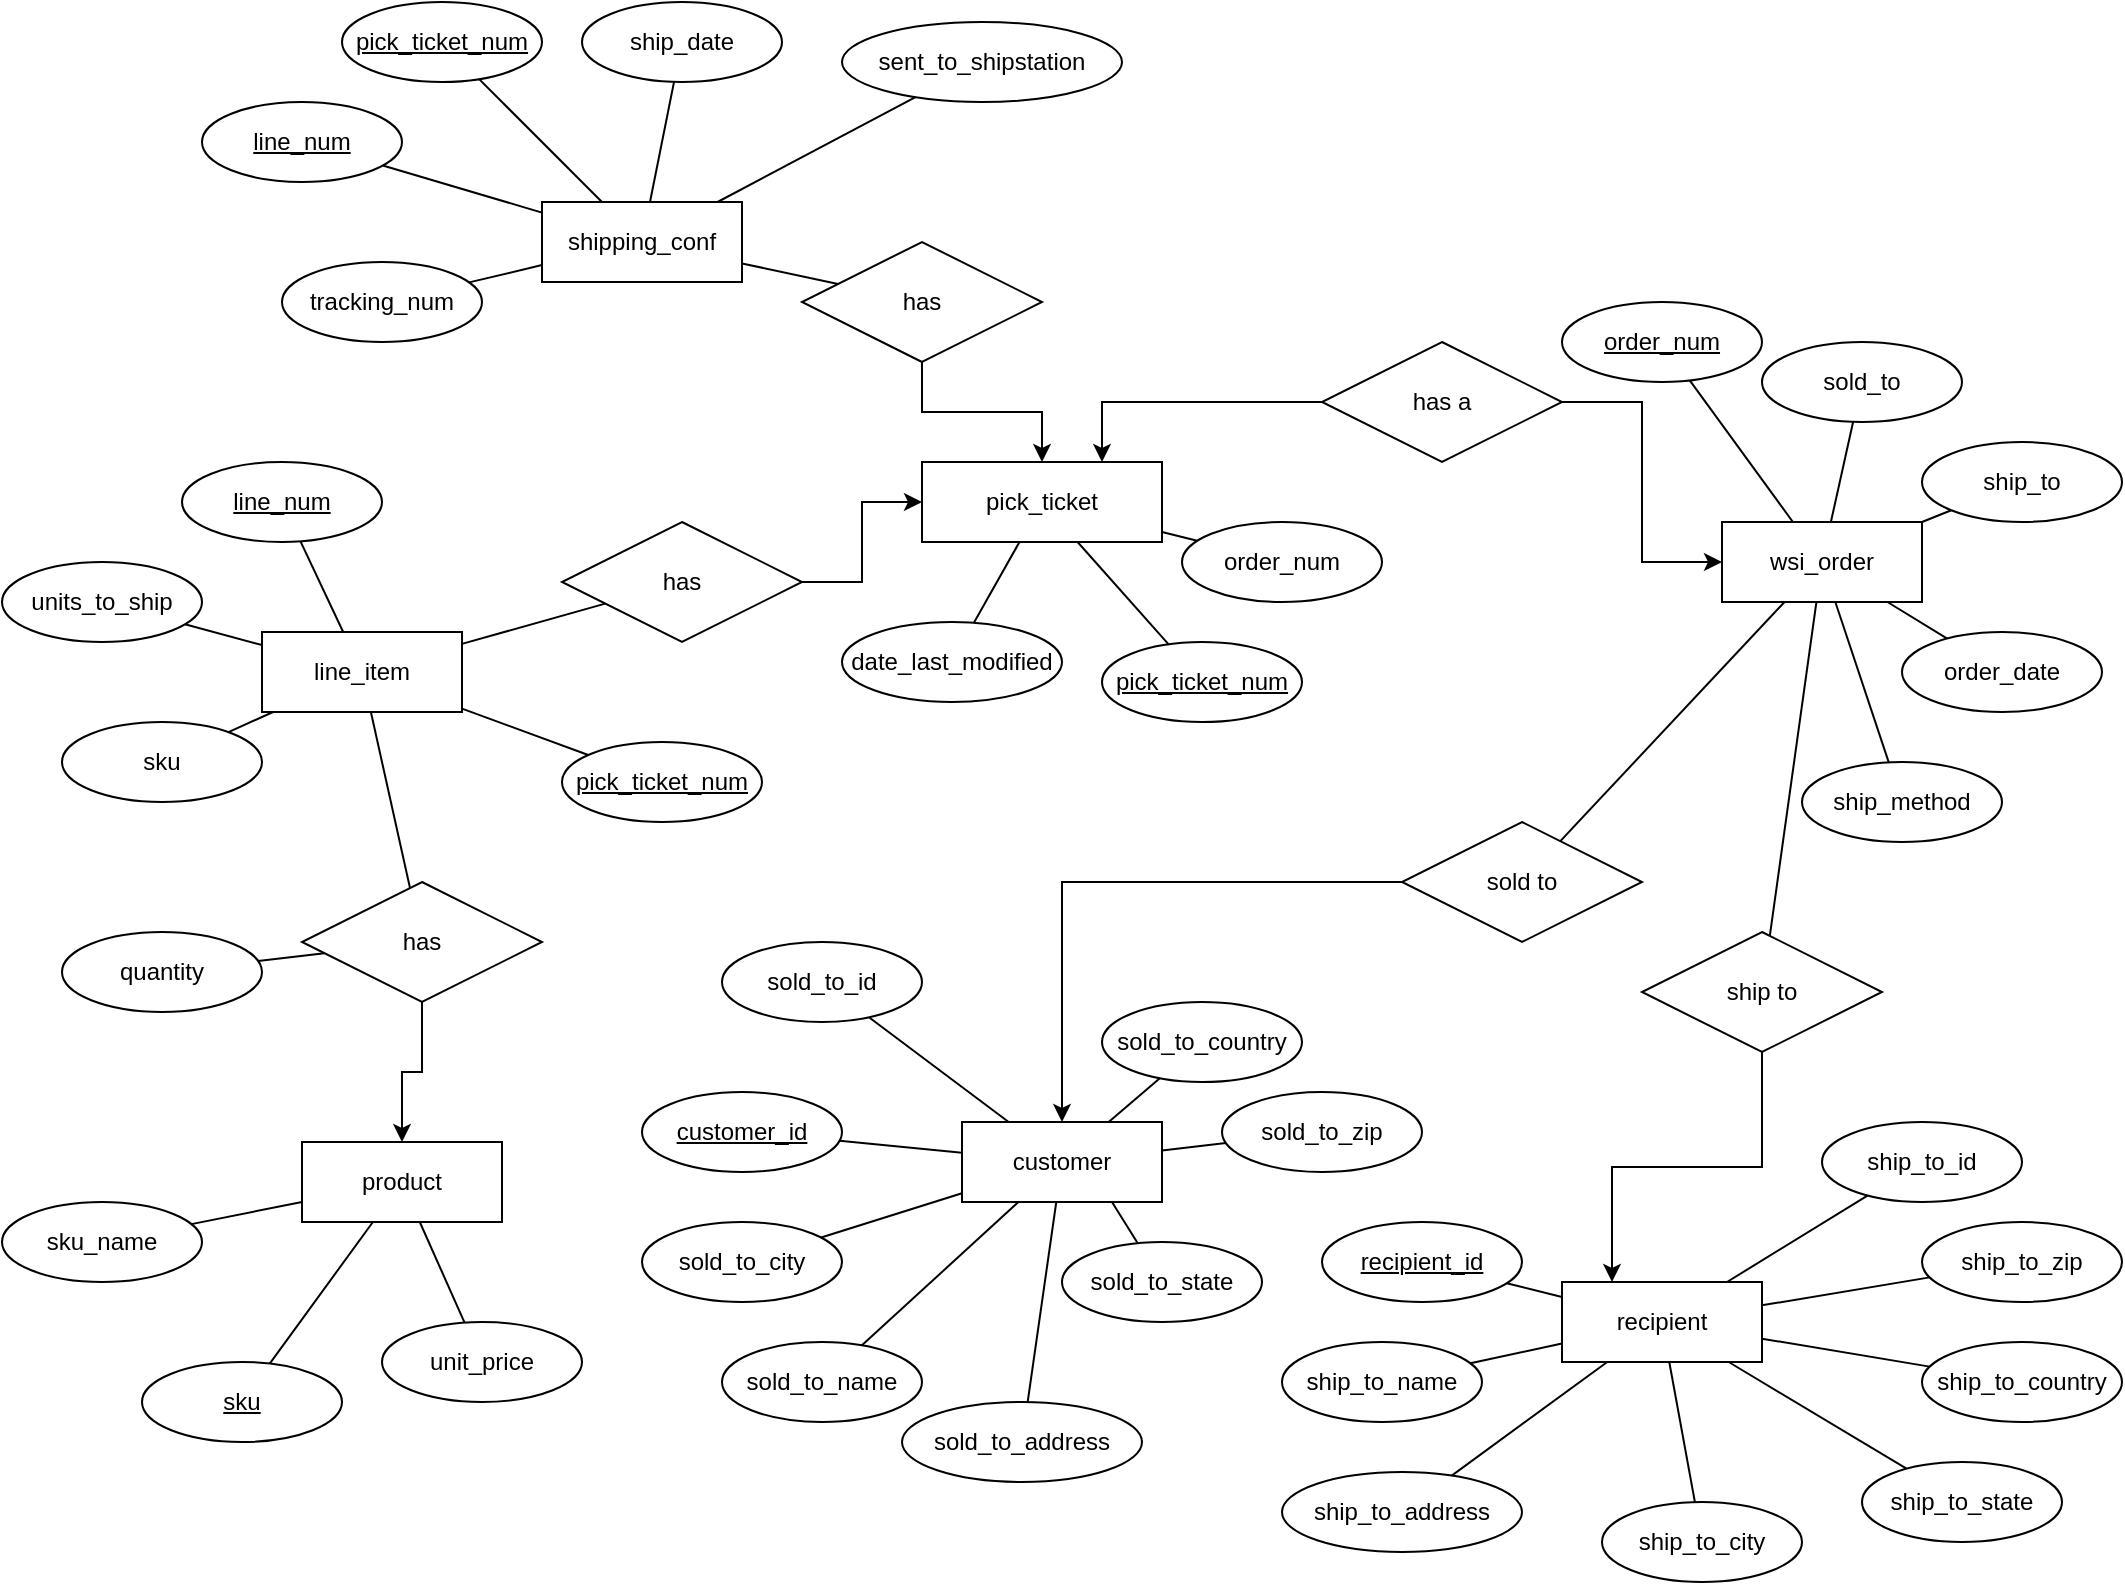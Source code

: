 <mxfile version="14.6.13" type="device"><diagram id="cNk7Vixmsg2WY5i4V1VE" name="Page-1"><mxGraphModel dx="1246" dy="745" grid="1" gridSize="10" guides="1" tooltips="1" connect="1" arrows="1" fold="1" page="1" pageScale="1" pageWidth="1400" pageHeight="850" math="0" shadow="0"><root><mxCell id="0"/><mxCell id="1" parent="0"/><mxCell id="wVZAw77bMwwa--JRRSUQ-1" value="product" style="whiteSpace=wrap;html=1;align=center;" parent="1" vertex="1"><mxGeometry x="180" y="620" width="100" height="40" as="geometry"/></mxCell><mxCell id="wVZAw77bMwwa--JRRSUQ-2" value="sku" style="ellipse;whiteSpace=wrap;html=1;align=center;fontStyle=4;" parent="1" vertex="1"><mxGeometry x="100" y="730" width="100" height="40" as="geometry"/></mxCell><mxCell id="wVZAw77bMwwa--JRRSUQ-3" value="sku_name" style="ellipse;whiteSpace=wrap;html=1;align=center;" parent="1" vertex="1"><mxGeometry x="30" y="650" width="100" height="40" as="geometry"/></mxCell><mxCell id="wVZAw77bMwwa--JRRSUQ-4" value="unit_price" style="ellipse;whiteSpace=wrap;html=1;align=center;" parent="1" vertex="1"><mxGeometry x="220" y="710" width="100" height="40" as="geometry"/></mxCell><mxCell id="wVZAw77bMwwa--JRRSUQ-5" value="" style="endArrow=none;html=1;rounded=0;" parent="1" source="wVZAw77bMwwa--JRRSUQ-2" target="wVZAw77bMwwa--JRRSUQ-1" edge="1"><mxGeometry relative="1" as="geometry"><mxPoint x="320" y="930" as="sourcePoint"/><mxPoint x="480" y="930" as="targetPoint"/></mxGeometry></mxCell><mxCell id="wVZAw77bMwwa--JRRSUQ-6" value="" style="endArrow=none;html=1;rounded=0;" parent="1" source="wVZAw77bMwwa--JRRSUQ-4" target="wVZAw77bMwwa--JRRSUQ-1" edge="1"><mxGeometry relative="1" as="geometry"><mxPoint x="320" y="930" as="sourcePoint"/><mxPoint x="480" y="930" as="targetPoint"/></mxGeometry></mxCell><mxCell id="wVZAw77bMwwa--JRRSUQ-7" value="" style="endArrow=none;html=1;rounded=0;" parent="1" source="wVZAw77bMwwa--JRRSUQ-1" target="wVZAw77bMwwa--JRRSUQ-3" edge="1"><mxGeometry relative="1" as="geometry"><mxPoint x="320" y="930" as="sourcePoint"/><mxPoint x="480" y="930" as="targetPoint"/></mxGeometry></mxCell><mxCell id="wVZAw77bMwwa--JRRSUQ-11" value="line_item" style="whiteSpace=wrap;html=1;align=center;" parent="1" vertex="1"><mxGeometry x="160" y="365" width="100" height="40" as="geometry"/></mxCell><mxCell id="wVZAw77bMwwa--JRRSUQ-14" value="&lt;u&gt;line_num&lt;/u&gt;" style="ellipse;whiteSpace=wrap;html=1;align=center;" parent="1" vertex="1"><mxGeometry x="120" y="280" width="100" height="40" as="geometry"/></mxCell><mxCell id="wVZAw77bMwwa--JRRSUQ-15" value="&lt;u&gt;pick_ticket_num&lt;/u&gt;" style="ellipse;whiteSpace=wrap;html=1;align=center;" parent="1" vertex="1"><mxGeometry x="310" y="420" width="100" height="40" as="geometry"/></mxCell><mxCell id="wVZAw77bMwwa--JRRSUQ-16" value="sku" style="ellipse;whiteSpace=wrap;html=1;align=center;" parent="1" vertex="1"><mxGeometry x="60" y="410" width="100" height="40" as="geometry"/></mxCell><mxCell id="wVZAw77bMwwa--JRRSUQ-17" value="units_to_ship" style="ellipse;whiteSpace=wrap;html=1;align=center;" parent="1" vertex="1"><mxGeometry x="30" y="330" width="100" height="40" as="geometry"/></mxCell><mxCell id="wVZAw77bMwwa--JRRSUQ-18" value="" style="endArrow=none;html=1;rounded=0;" parent="1" source="wVZAw77bMwwa--JRRSUQ-11" target="wVZAw77bMwwa--JRRSUQ-15" edge="1"><mxGeometry relative="1" as="geometry"><mxPoint x="60" y="580" as="sourcePoint"/><mxPoint x="220" y="580" as="targetPoint"/></mxGeometry></mxCell><mxCell id="wVZAw77bMwwa--JRRSUQ-19" value="" style="endArrow=none;html=1;rounded=0;" parent="1" source="wVZAw77bMwwa--JRRSUQ-11" target="wVZAw77bMwwa--JRRSUQ-14" edge="1"><mxGeometry relative="1" as="geometry"><mxPoint x="60" y="580" as="sourcePoint"/><mxPoint x="220" y="580" as="targetPoint"/></mxGeometry></mxCell><mxCell id="wVZAw77bMwwa--JRRSUQ-20" value="" style="endArrow=none;html=1;rounded=0;" parent="1" source="wVZAw77bMwwa--JRRSUQ-11" target="wVZAw77bMwwa--JRRSUQ-16" edge="1"><mxGeometry relative="1" as="geometry"><mxPoint x="60" y="580" as="sourcePoint"/><mxPoint x="220" y="580" as="targetPoint"/></mxGeometry></mxCell><mxCell id="wVZAw77bMwwa--JRRSUQ-21" value="" style="endArrow=none;html=1;rounded=0;" parent="1" source="wVZAw77bMwwa--JRRSUQ-11" target="wVZAw77bMwwa--JRRSUQ-17" edge="1"><mxGeometry relative="1" as="geometry"><mxPoint x="60" y="580" as="sourcePoint"/><mxPoint x="220" y="580" as="targetPoint"/></mxGeometry></mxCell><mxCell id="wVZAw77bMwwa--JRRSUQ-91" style="edgeStyle=orthogonalEdgeStyle;rounded=0;orthogonalLoop=1;jettySize=auto;html=1;entryX=0;entryY=0.5;entryDx=0;entryDy=0;" parent="1" source="wVZAw77bMwwa--JRRSUQ-23" target="wVZAw77bMwwa--JRRSUQ-31" edge="1"><mxGeometry relative="1" as="geometry"><mxPoint x="300" y="310" as="targetPoint"/></mxGeometry></mxCell><mxCell id="wVZAw77bMwwa--JRRSUQ-23" value="has" style="shape=rhombus;perimeter=rhombusPerimeter;whiteSpace=wrap;html=1;align=center;" parent="1" vertex="1"><mxGeometry x="310" y="310" width="120" height="60" as="geometry"/></mxCell><mxCell id="wVZAw77bMwwa--JRRSUQ-25" style="edgeStyle=orthogonalEdgeStyle;rounded=0;orthogonalLoop=1;jettySize=auto;html=1;entryX=0.5;entryY=0;entryDx=0;entryDy=0;" parent="1" source="wVZAw77bMwwa--JRRSUQ-26" target="wVZAw77bMwwa--JRRSUQ-1" edge="1"><mxGeometry relative="1" as="geometry"/></mxCell><mxCell id="wVZAw77bMwwa--JRRSUQ-26" value="has" style="shape=rhombus;perimeter=rhombusPerimeter;whiteSpace=wrap;html=1;align=center;" parent="1" vertex="1"><mxGeometry x="180" y="490" width="120" height="60" as="geometry"/></mxCell><mxCell id="wVZAw77bMwwa--JRRSUQ-27" value="" style="endArrow=none;html=1;rounded=0;" parent="1" source="wVZAw77bMwwa--JRRSUQ-26" target="wVZAw77bMwwa--JRRSUQ-11" edge="1"><mxGeometry relative="1" as="geometry"><mxPoint x="470" y="490" as="sourcePoint"/><mxPoint x="630" y="490" as="targetPoint"/></mxGeometry></mxCell><mxCell id="wVZAw77bMwwa--JRRSUQ-28" value="quantity" style="ellipse;whiteSpace=wrap;html=1;align=center;" parent="1" vertex="1"><mxGeometry x="60" y="515" width="100" height="40" as="geometry"/></mxCell><mxCell id="wVZAw77bMwwa--JRRSUQ-29" value="" style="endArrow=none;html=1;rounded=0;" parent="1" source="wVZAw77bMwwa--JRRSUQ-26" target="wVZAw77bMwwa--JRRSUQ-28" edge="1"><mxGeometry relative="1" as="geometry"><mxPoint x="470" y="490" as="sourcePoint"/><mxPoint x="630" y="490" as="targetPoint"/></mxGeometry></mxCell><mxCell id="wVZAw77bMwwa--JRRSUQ-31" value="pick_ticket" style="whiteSpace=wrap;html=1;align=center;" parent="1" vertex="1"><mxGeometry x="490" y="280" width="120" height="40" as="geometry"/></mxCell><mxCell id="wVZAw77bMwwa--JRRSUQ-32" value="&lt;u&gt;pick_ticket_num&lt;/u&gt;" style="ellipse;whiteSpace=wrap;html=1;align=center;" parent="1" vertex="1"><mxGeometry x="580" y="370" width="100" height="40" as="geometry"/></mxCell><mxCell id="wVZAw77bMwwa--JRRSUQ-33" value="order_num" style="ellipse;whiteSpace=wrap;html=1;align=center;" parent="1" vertex="1"><mxGeometry x="620" y="310" width="100" height="40" as="geometry"/></mxCell><mxCell id="wVZAw77bMwwa--JRRSUQ-34" value="" style="endArrow=none;html=1;rounded=0;" parent="1" source="wVZAw77bMwwa--JRRSUQ-32" target="wVZAw77bMwwa--JRRSUQ-31" edge="1"><mxGeometry relative="1" as="geometry"><mxPoint x="470" y="410" as="sourcePoint"/><mxPoint x="630" y="410" as="targetPoint"/></mxGeometry></mxCell><mxCell id="wVZAw77bMwwa--JRRSUQ-35" value="" style="endArrow=none;html=1;rounded=0;" parent="1" source="wVZAw77bMwwa--JRRSUQ-33" target="wVZAw77bMwwa--JRRSUQ-31" edge="1"><mxGeometry relative="1" as="geometry"><mxPoint x="470" y="410" as="sourcePoint"/><mxPoint x="630" y="410" as="targetPoint"/></mxGeometry></mxCell><mxCell id="wVZAw77bMwwa--JRRSUQ-36" value="wsi_order" style="whiteSpace=wrap;html=1;align=center;" parent="1" vertex="1"><mxGeometry x="890" y="310" width="100" height="40" as="geometry"/></mxCell><mxCell id="wVZAw77bMwwa--JRRSUQ-37" value="order_num" style="ellipse;whiteSpace=wrap;html=1;align=center;fontStyle=4;" parent="1" vertex="1"><mxGeometry x="810" y="200" width="100" height="40" as="geometry"/></mxCell><mxCell id="wVZAw77bMwwa--JRRSUQ-38" value="" style="endArrow=none;html=1;rounded=0;" parent="1" source="wVZAw77bMwwa--JRRSUQ-37" target="wVZAw77bMwwa--JRRSUQ-36" edge="1"><mxGeometry relative="1" as="geometry"><mxPoint x="440" y="400" as="sourcePoint"/><mxPoint x="600" y="400" as="targetPoint"/></mxGeometry></mxCell><mxCell id="wVZAw77bMwwa--JRRSUQ-39" value="sold_to" style="ellipse;whiteSpace=wrap;html=1;align=center;" parent="1" vertex="1"><mxGeometry x="910" y="220" width="100" height="40" as="geometry"/></mxCell><mxCell id="wVZAw77bMwwa--JRRSUQ-40" value="ship_to" style="ellipse;whiteSpace=wrap;html=1;align=center;" parent="1" vertex="1"><mxGeometry x="990" y="270" width="100" height="40" as="geometry"/></mxCell><mxCell id="wVZAw77bMwwa--JRRSUQ-41" value="ship_method" style="ellipse;whiteSpace=wrap;html=1;align=center;" parent="1" vertex="1"><mxGeometry x="930" y="430" width="100" height="40" as="geometry"/></mxCell><mxCell id="wVZAw77bMwwa--JRRSUQ-42" value="" style="endArrow=none;html=1;rounded=0;" parent="1" source="wVZAw77bMwwa--JRRSUQ-36" target="wVZAw77bMwwa--JRRSUQ-39" edge="1"><mxGeometry relative="1" as="geometry"><mxPoint x="440" y="400" as="sourcePoint"/><mxPoint x="600" y="400" as="targetPoint"/></mxGeometry></mxCell><mxCell id="wVZAw77bMwwa--JRRSUQ-43" value="" style="endArrow=none;html=1;rounded=0;" parent="1" source="wVZAw77bMwwa--JRRSUQ-36" target="wVZAw77bMwwa--JRRSUQ-40" edge="1"><mxGeometry relative="1" as="geometry"><mxPoint x="440" y="400" as="sourcePoint"/><mxPoint x="600" y="400" as="targetPoint"/></mxGeometry></mxCell><mxCell id="wVZAw77bMwwa--JRRSUQ-44" value="" style="endArrow=none;html=1;rounded=0;" parent="1" source="wVZAw77bMwwa--JRRSUQ-36" target="wVZAw77bMwwa--JRRSUQ-41" edge="1"><mxGeometry relative="1" as="geometry"><mxPoint x="440" y="400" as="sourcePoint"/><mxPoint x="600" y="400" as="targetPoint"/></mxGeometry></mxCell><mxCell id="wVZAw77bMwwa--JRRSUQ-45" value="customer" style="whiteSpace=wrap;html=1;align=center;" parent="1" vertex="1"><mxGeometry x="510" y="610" width="100" height="40" as="geometry"/></mxCell><mxCell id="wVZAw77bMwwa--JRRSUQ-46" value="sold_to_name" style="ellipse;whiteSpace=wrap;html=1;align=center;" parent="1" vertex="1"><mxGeometry x="390" y="720" width="100" height="40" as="geometry"/></mxCell><mxCell id="wVZAw77bMwwa--JRRSUQ-47" value="sold_to_address" style="ellipse;whiteSpace=wrap;html=1;align=center;" parent="1" vertex="1"><mxGeometry x="480" y="750" width="120" height="40" as="geometry"/></mxCell><mxCell id="wVZAw77bMwwa--JRRSUQ-48" value="sold_to_city" style="ellipse;whiteSpace=wrap;html=1;align=center;" parent="1" vertex="1"><mxGeometry x="350" y="660" width="100" height="40" as="geometry"/></mxCell><mxCell id="wVZAw77bMwwa--JRRSUQ-49" value="sold_to_state" style="ellipse;whiteSpace=wrap;html=1;align=center;" parent="1" vertex="1"><mxGeometry x="560" y="670" width="100" height="40" as="geometry"/></mxCell><mxCell id="wVZAw77bMwwa--JRRSUQ-50" value="sold_to_country" style="ellipse;whiteSpace=wrap;html=1;align=center;" parent="1" vertex="1"><mxGeometry x="580" y="550" width="100" height="40" as="geometry"/></mxCell><mxCell id="wVZAw77bMwwa--JRRSUQ-51" value="sold_to_zip" style="ellipse;whiteSpace=wrap;html=1;align=center;" parent="1" vertex="1"><mxGeometry x="640" y="595" width="100" height="40" as="geometry"/></mxCell><mxCell id="wVZAw77bMwwa--JRRSUQ-52" value="" style="endArrow=none;html=1;rounded=0;" parent="1" source="wVZAw77bMwwa--JRRSUQ-46" target="wVZAw77bMwwa--JRRSUQ-45" edge="1"><mxGeometry relative="1" as="geometry"><mxPoint x="640" y="420" as="sourcePoint"/><mxPoint x="800" y="420" as="targetPoint"/></mxGeometry></mxCell><mxCell id="wVZAw77bMwwa--JRRSUQ-53" value="" style="endArrow=none;html=1;rounded=0;" parent="1" source="wVZAw77bMwwa--JRRSUQ-47" target="wVZAw77bMwwa--JRRSUQ-45" edge="1"><mxGeometry relative="1" as="geometry"><mxPoint x="640" y="420" as="sourcePoint"/><mxPoint x="800" y="420" as="targetPoint"/></mxGeometry></mxCell><mxCell id="wVZAw77bMwwa--JRRSUQ-54" value="" style="endArrow=none;html=1;rounded=0;" parent="1" source="wVZAw77bMwwa--JRRSUQ-48" target="wVZAw77bMwwa--JRRSUQ-45" edge="1"><mxGeometry relative="1" as="geometry"><mxPoint x="640" y="420" as="sourcePoint"/><mxPoint x="800" y="420" as="targetPoint"/></mxGeometry></mxCell><mxCell id="wVZAw77bMwwa--JRRSUQ-55" value="" style="endArrow=none;html=1;rounded=0;entryX=0.75;entryY=1;entryDx=0;entryDy=0;" parent="1" source="wVZAw77bMwwa--JRRSUQ-49" target="wVZAw77bMwwa--JRRSUQ-45" edge="1"><mxGeometry relative="1" as="geometry"><mxPoint x="640" y="420" as="sourcePoint"/><mxPoint x="800" y="420" as="targetPoint"/></mxGeometry></mxCell><mxCell id="wVZAw77bMwwa--JRRSUQ-56" value="" style="endArrow=none;html=1;rounded=0;" parent="1" source="wVZAw77bMwwa--JRRSUQ-50" target="wVZAw77bMwwa--JRRSUQ-45" edge="1"><mxGeometry relative="1" as="geometry"><mxPoint x="640" y="420" as="sourcePoint"/><mxPoint x="800" y="420" as="targetPoint"/></mxGeometry></mxCell><mxCell id="wVZAw77bMwwa--JRRSUQ-57" value="" style="endArrow=none;html=1;rounded=0;" parent="1" source="wVZAw77bMwwa--JRRSUQ-45" target="wVZAw77bMwwa--JRRSUQ-51" edge="1"><mxGeometry relative="1" as="geometry"><mxPoint x="640" y="420" as="sourcePoint"/><mxPoint x="800" y="420" as="targetPoint"/></mxGeometry></mxCell><mxCell id="wVZAw77bMwwa--JRRSUQ-58" style="edgeStyle=orthogonalEdgeStyle;rounded=0;orthogonalLoop=1;jettySize=auto;html=1;entryX=0.5;entryY=0;entryDx=0;entryDy=0;" parent="1" source="wVZAw77bMwwa--JRRSUQ-59" target="wVZAw77bMwwa--JRRSUQ-45" edge="1"><mxGeometry relative="1" as="geometry"/></mxCell><mxCell id="wVZAw77bMwwa--JRRSUQ-59" value="sold to" style="shape=rhombus;perimeter=rhombusPerimeter;whiteSpace=wrap;html=1;align=center;" parent="1" vertex="1"><mxGeometry x="730" y="460" width="120" height="60" as="geometry"/></mxCell><mxCell id="wVZAw77bMwwa--JRRSUQ-60" value="" style="endArrow=none;html=1;rounded=0;" parent="1" source="wVZAw77bMwwa--JRRSUQ-59" target="wVZAw77bMwwa--JRRSUQ-36" edge="1"><mxGeometry relative="1" as="geometry"><mxPoint x="640" y="420" as="sourcePoint"/><mxPoint x="800" y="420" as="targetPoint"/></mxGeometry></mxCell><mxCell id="wVZAw77bMwwa--JRRSUQ-61" value="recipient" style="whiteSpace=wrap;html=1;align=center;" parent="1" vertex="1"><mxGeometry x="810" y="690" width="100" height="40" as="geometry"/></mxCell><mxCell id="wVZAw77bMwwa--JRRSUQ-62" value="ship_to_country" style="ellipse;whiteSpace=wrap;html=1;align=center;" parent="1" vertex="1"><mxGeometry x="990" y="720" width="100" height="40" as="geometry"/></mxCell><mxCell id="wVZAw77bMwwa--JRRSUQ-63" value="ship_to_zip" style="ellipse;whiteSpace=wrap;html=1;align=center;" parent="1" vertex="1"><mxGeometry x="990" y="660" width="100" height="40" as="geometry"/></mxCell><mxCell id="wVZAw77bMwwa--JRRSUQ-64" value="ship_to_name" style="ellipse;whiteSpace=wrap;html=1;align=center;" parent="1" vertex="1"><mxGeometry x="670" y="720" width="100" height="40" as="geometry"/></mxCell><mxCell id="wVZAw77bMwwa--JRRSUQ-65" value="ship_to_address" style="ellipse;whiteSpace=wrap;html=1;align=center;" parent="1" vertex="1"><mxGeometry x="670" y="785" width="120" height="40" as="geometry"/></mxCell><mxCell id="wVZAw77bMwwa--JRRSUQ-66" value="ship_to_city" style="ellipse;whiteSpace=wrap;html=1;align=center;" parent="1" vertex="1"><mxGeometry x="830" y="800" width="100" height="40" as="geometry"/></mxCell><mxCell id="wVZAw77bMwwa--JRRSUQ-67" value="ship_to_state" style="ellipse;whiteSpace=wrap;html=1;align=center;" parent="1" vertex="1"><mxGeometry x="960" y="780" width="100" height="40" as="geometry"/></mxCell><mxCell id="wVZAw77bMwwa--JRRSUQ-68" value="" style="endArrow=none;html=1;rounded=0;" parent="1" source="wVZAw77bMwwa--JRRSUQ-64" target="wVZAw77bMwwa--JRRSUQ-61" edge="1"><mxGeometry relative="1" as="geometry"><mxPoint x="730" y="770" as="sourcePoint"/><mxPoint x="890" y="770" as="targetPoint"/></mxGeometry></mxCell><mxCell id="wVZAw77bMwwa--JRRSUQ-69" value="" style="endArrow=none;html=1;rounded=0;" parent="1" source="wVZAw77bMwwa--JRRSUQ-65" target="wVZAw77bMwwa--JRRSUQ-61" edge="1"><mxGeometry relative="1" as="geometry"><mxPoint x="730" y="770" as="sourcePoint"/><mxPoint x="890" y="770" as="targetPoint"/></mxGeometry></mxCell><mxCell id="wVZAw77bMwwa--JRRSUQ-70" value="" style="endArrow=none;html=1;rounded=0;" parent="1" source="wVZAw77bMwwa--JRRSUQ-66" target="wVZAw77bMwwa--JRRSUQ-61" edge="1"><mxGeometry relative="1" as="geometry"><mxPoint x="730" y="770" as="sourcePoint"/><mxPoint x="890" y="770" as="targetPoint"/></mxGeometry></mxCell><mxCell id="wVZAw77bMwwa--JRRSUQ-71" value="" style="endArrow=none;html=1;rounded=0;" parent="1" source="wVZAw77bMwwa--JRRSUQ-61" target="wVZAw77bMwwa--JRRSUQ-67" edge="1"><mxGeometry relative="1" as="geometry"><mxPoint x="730" y="770" as="sourcePoint"/><mxPoint x="890" y="770" as="targetPoint"/></mxGeometry></mxCell><mxCell id="wVZAw77bMwwa--JRRSUQ-72" value="" style="endArrow=none;html=1;rounded=0;" parent="1" source="wVZAw77bMwwa--JRRSUQ-61" target="wVZAw77bMwwa--JRRSUQ-62" edge="1"><mxGeometry relative="1" as="geometry"><mxPoint x="730" y="770" as="sourcePoint"/><mxPoint x="890" y="770" as="targetPoint"/></mxGeometry></mxCell><mxCell id="wVZAw77bMwwa--JRRSUQ-73" value="" style="endArrow=none;html=1;rounded=0;" parent="1" source="wVZAw77bMwwa--JRRSUQ-61" target="wVZAw77bMwwa--JRRSUQ-63" edge="1"><mxGeometry relative="1" as="geometry"><mxPoint x="730" y="770" as="sourcePoint"/><mxPoint x="890" y="770" as="targetPoint"/></mxGeometry></mxCell><mxCell id="wVZAw77bMwwa--JRRSUQ-74" style="edgeStyle=orthogonalEdgeStyle;rounded=0;orthogonalLoop=1;jettySize=auto;html=1;entryX=0.25;entryY=0;entryDx=0;entryDy=0;" parent="1" source="wVZAw77bMwwa--JRRSUQ-75" target="wVZAw77bMwwa--JRRSUQ-61" edge="1"><mxGeometry relative="1" as="geometry"/></mxCell><mxCell id="wVZAw77bMwwa--JRRSUQ-75" value="ship to" style="shape=rhombus;perimeter=rhombusPerimeter;whiteSpace=wrap;html=1;align=center;" parent="1" vertex="1"><mxGeometry x="850" y="515" width="120" height="60" as="geometry"/></mxCell><mxCell id="wVZAw77bMwwa--JRRSUQ-76" value="" style="endArrow=none;html=1;rounded=0;" parent="1" source="wVZAw77bMwwa--JRRSUQ-36" target="wVZAw77bMwwa--JRRSUQ-75" edge="1"><mxGeometry relative="1" as="geometry"><mxPoint x="640" y="420" as="sourcePoint"/><mxPoint x="800" y="420" as="targetPoint"/></mxGeometry></mxCell><mxCell id="wVZAw77bMwwa--JRRSUQ-77" style="edgeStyle=orthogonalEdgeStyle;rounded=0;orthogonalLoop=1;jettySize=auto;html=1;entryX=0;entryY=0.5;entryDx=0;entryDy=0;" parent="1" source="wVZAw77bMwwa--JRRSUQ-79" target="wVZAw77bMwwa--JRRSUQ-36" edge="1"><mxGeometry relative="1" as="geometry"/></mxCell><mxCell id="wVZAw77bMwwa--JRRSUQ-93" style="edgeStyle=orthogonalEdgeStyle;rounded=0;orthogonalLoop=1;jettySize=auto;html=1;entryX=0.75;entryY=0;entryDx=0;entryDy=0;" parent="1" source="wVZAw77bMwwa--JRRSUQ-79" target="wVZAw77bMwwa--JRRSUQ-31" edge="1"><mxGeometry relative="1" as="geometry"/></mxCell><mxCell id="wVZAw77bMwwa--JRRSUQ-79" value="has a" style="shape=rhombus;perimeter=rhombusPerimeter;whiteSpace=wrap;html=1;align=center;" parent="1" vertex="1"><mxGeometry x="690" y="220" width="120" height="60" as="geometry"/></mxCell><mxCell id="wVZAw77bMwwa--JRRSUQ-80" value="sold_to_id" style="ellipse;whiteSpace=wrap;html=1;align=center;" parent="1" vertex="1"><mxGeometry x="390" y="520" width="100" height="40" as="geometry"/></mxCell><mxCell id="wVZAw77bMwwa--JRRSUQ-81" value="" style="endArrow=none;html=1;rounded=0;" parent="1" source="wVZAw77bMwwa--JRRSUQ-80" target="wVZAw77bMwwa--JRRSUQ-45" edge="1"><mxGeometry relative="1" as="geometry"><mxPoint x="160" y="420" as="sourcePoint"/><mxPoint x="320" y="420" as="targetPoint"/></mxGeometry></mxCell><mxCell id="wVZAw77bMwwa--JRRSUQ-82" value="ship_to_id" style="ellipse;whiteSpace=wrap;html=1;align=center;" parent="1" vertex="1"><mxGeometry x="940" y="610" width="100" height="40" as="geometry"/></mxCell><mxCell id="wVZAw77bMwwa--JRRSUQ-83" value="" style="endArrow=none;html=1;rounded=0;" parent="1" source="wVZAw77bMwwa--JRRSUQ-61" target="wVZAw77bMwwa--JRRSUQ-82" edge="1"><mxGeometry relative="1" as="geometry"><mxPoint x="910" y="700" as="sourcePoint"/><mxPoint x="998.765" y="655.617" as="targetPoint"/></mxGeometry></mxCell><mxCell id="wVZAw77bMwwa--JRRSUQ-92" value="" style="endArrow=none;html=1;rounded=0;" parent="1" source="wVZAw77bMwwa--JRRSUQ-11" target="wVZAw77bMwwa--JRRSUQ-23" edge="1"><mxGeometry relative="1" as="geometry"><mxPoint x="460" y="440" as="sourcePoint"/><mxPoint x="620" y="440" as="targetPoint"/></mxGeometry></mxCell><mxCell id="kWOdlK91xLb1OaQZdEvb-3" value="shipping_conf" style="whiteSpace=wrap;html=1;align=center;" parent="1" vertex="1"><mxGeometry x="300" y="150" width="100" height="40" as="geometry"/></mxCell><mxCell id="kWOdlK91xLb1OaQZdEvb-4" value="pick_ticket_num" style="ellipse;whiteSpace=wrap;html=1;align=center;fontStyle=4;" parent="1" vertex="1"><mxGeometry x="200" y="50" width="100" height="40" as="geometry"/></mxCell><mxCell id="kWOdlK91xLb1OaQZdEvb-5" value="ship_date" style="ellipse;whiteSpace=wrap;html=1;align=center;" parent="1" vertex="1"><mxGeometry x="320" y="50" width="100" height="40" as="geometry"/></mxCell><mxCell id="kWOdlK91xLb1OaQZdEvb-6" value="line_num" style="ellipse;whiteSpace=wrap;html=1;align=center;fontStyle=4;" parent="1" vertex="1"><mxGeometry x="130" y="100" width="100" height="40" as="geometry"/></mxCell><mxCell id="kWOdlK91xLb1OaQZdEvb-7" value="tracking_num" style="ellipse;whiteSpace=wrap;html=1;align=center;" parent="1" vertex="1"><mxGeometry x="170" y="180" width="100" height="40" as="geometry"/></mxCell><mxCell id="kWOdlK91xLb1OaQZdEvb-8" value="" style="endArrow=none;html=1;rounded=0;" parent="1" source="kWOdlK91xLb1OaQZdEvb-7" target="kWOdlK91xLb1OaQZdEvb-3" edge="1"><mxGeometry relative="1" as="geometry"><mxPoint x="470" y="220" as="sourcePoint"/><mxPoint x="630" y="220" as="targetPoint"/></mxGeometry></mxCell><mxCell id="kWOdlK91xLb1OaQZdEvb-9" value="" style="endArrow=none;html=1;rounded=0;" parent="1" source="kWOdlK91xLb1OaQZdEvb-6" target="kWOdlK91xLb1OaQZdEvb-3" edge="1"><mxGeometry relative="1" as="geometry"><mxPoint x="470" y="220" as="sourcePoint"/><mxPoint x="630" y="220" as="targetPoint"/></mxGeometry></mxCell><mxCell id="kWOdlK91xLb1OaQZdEvb-10" value="" style="endArrow=none;html=1;rounded=0;" parent="1" source="kWOdlK91xLb1OaQZdEvb-4" target="kWOdlK91xLb1OaQZdEvb-3" edge="1"><mxGeometry relative="1" as="geometry"><mxPoint x="470" y="220" as="sourcePoint"/><mxPoint x="630" y="220" as="targetPoint"/></mxGeometry></mxCell><mxCell id="kWOdlK91xLb1OaQZdEvb-11" value="" style="endArrow=none;html=1;rounded=0;" parent="1" source="kWOdlK91xLb1OaQZdEvb-3" target="kWOdlK91xLb1OaQZdEvb-5" edge="1"><mxGeometry relative="1" as="geometry"><mxPoint x="470" y="220" as="sourcePoint"/><mxPoint x="630" y="220" as="targetPoint"/></mxGeometry></mxCell><mxCell id="kWOdlK91xLb1OaQZdEvb-13" style="edgeStyle=orthogonalEdgeStyle;rounded=0;orthogonalLoop=1;jettySize=auto;html=1;" parent="1" source="kWOdlK91xLb1OaQZdEvb-12" target="wVZAw77bMwwa--JRRSUQ-31" edge="1"><mxGeometry relative="1" as="geometry"/></mxCell><mxCell id="kWOdlK91xLb1OaQZdEvb-12" value="has" style="shape=rhombus;perimeter=rhombusPerimeter;whiteSpace=wrap;html=1;align=center;direction=west;" parent="1" vertex="1"><mxGeometry x="430" y="170" width="120" height="60" as="geometry"/></mxCell><mxCell id="kWOdlK91xLb1OaQZdEvb-14" value="" style="endArrow=none;html=1;rounded=0;" parent="1" source="kWOdlK91xLb1OaQZdEvb-3" target="kWOdlK91xLb1OaQZdEvb-12" edge="1"><mxGeometry relative="1" as="geometry"><mxPoint x="470" y="220" as="sourcePoint"/><mxPoint x="630" y="220" as="targetPoint"/></mxGeometry></mxCell><mxCell id="eGpeJQSEDeyihIOc8PCU-3" value="sent_to_shipstation" style="ellipse;whiteSpace=wrap;html=1;align=center;" parent="1" vertex="1"><mxGeometry x="450" y="60" width="140" height="40" as="geometry"/></mxCell><mxCell id="eGpeJQSEDeyihIOc8PCU-4" value="" style="endArrow=none;html=1;rounded=0;" parent="1" source="kWOdlK91xLb1OaQZdEvb-3" target="eGpeJQSEDeyihIOc8PCU-3" edge="1"><mxGeometry relative="1" as="geometry"><mxPoint x="580" y="310" as="sourcePoint"/><mxPoint x="740" y="310" as="targetPoint"/></mxGeometry></mxCell><mxCell id="4" value="" style="endArrow=none;html=1;rounded=0;" parent="1" source="wVZAw77bMwwa--JRRSUQ-36" target="2-0vaL3ipM3mauFEbrmd-8" edge="1"><mxGeometry relative="1" as="geometry"><mxPoint x="883.877" y="249.214" as="sourcePoint"/><mxPoint x="1004.275" y="372.85" as="targetPoint"/></mxGeometry></mxCell><mxCell id="2-0vaL3ipM3mauFEbrmd-4" value="recipient_id" style="ellipse;whiteSpace=wrap;html=1;align=center;fontStyle=4;" parent="1" vertex="1"><mxGeometry x="690" y="660" width="100" height="40" as="geometry"/></mxCell><mxCell id="2-0vaL3ipM3mauFEbrmd-5" value="" style="endArrow=none;html=1;rounded=0;" parent="1" source="2-0vaL3ipM3mauFEbrmd-4" target="wVZAw77bMwwa--JRRSUQ-61" edge="1"><mxGeometry relative="1" as="geometry"><mxPoint x="470" y="680" as="sourcePoint"/><mxPoint x="630" y="680" as="targetPoint"/></mxGeometry></mxCell><mxCell id="2-0vaL3ipM3mauFEbrmd-6" value="customer_id" style="ellipse;whiteSpace=wrap;html=1;align=center;fontStyle=4;" parent="1" vertex="1"><mxGeometry x="350" y="595" width="100" height="40" as="geometry"/></mxCell><mxCell id="2-0vaL3ipM3mauFEbrmd-7" value="" style="endArrow=none;html=1;rounded=0;" parent="1" source="2-0vaL3ipM3mauFEbrmd-6" target="wVZAw77bMwwa--JRRSUQ-45" edge="1"><mxGeometry relative="1" as="geometry"><mxPoint x="470" y="680" as="sourcePoint"/><mxPoint x="630" y="680" as="targetPoint"/></mxGeometry></mxCell><mxCell id="2-0vaL3ipM3mauFEbrmd-8" value="order_date" style="ellipse;whiteSpace=wrap;html=1;align=center;" parent="1" vertex="1"><mxGeometry x="980" y="365" width="100" height="40" as="geometry"/></mxCell><mxCell id="jLlWhmgp5JQXqTZOrFR2-4" value="date_last_modified" style="ellipse;whiteSpace=wrap;html=1;align=center;" vertex="1" parent="1"><mxGeometry x="450" y="360" width="110" height="40" as="geometry"/></mxCell><mxCell id="jLlWhmgp5JQXqTZOrFR2-5" value="" style="endArrow=none;html=1;rounded=0;" edge="1" parent="1" source="jLlWhmgp5JQXqTZOrFR2-4" target="wVZAw77bMwwa--JRRSUQ-31"><mxGeometry relative="1" as="geometry"><mxPoint x="470" y="380" as="sourcePoint"/><mxPoint x="630" y="380" as="targetPoint"/></mxGeometry></mxCell></root></mxGraphModel></diagram></mxfile>